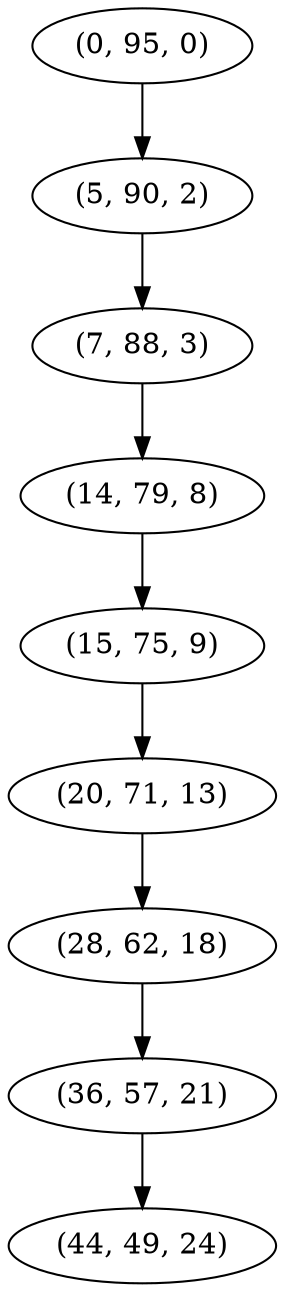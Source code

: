 digraph tree {
    "(0, 95, 0)";
    "(5, 90, 2)";
    "(7, 88, 3)";
    "(14, 79, 8)";
    "(15, 75, 9)";
    "(20, 71, 13)";
    "(28, 62, 18)";
    "(36, 57, 21)";
    "(44, 49, 24)";
    "(0, 95, 0)" -> "(5, 90, 2)";
    "(5, 90, 2)" -> "(7, 88, 3)";
    "(7, 88, 3)" -> "(14, 79, 8)";
    "(14, 79, 8)" -> "(15, 75, 9)";
    "(15, 75, 9)" -> "(20, 71, 13)";
    "(20, 71, 13)" -> "(28, 62, 18)";
    "(28, 62, 18)" -> "(36, 57, 21)";
    "(36, 57, 21)" -> "(44, 49, 24)";
}
